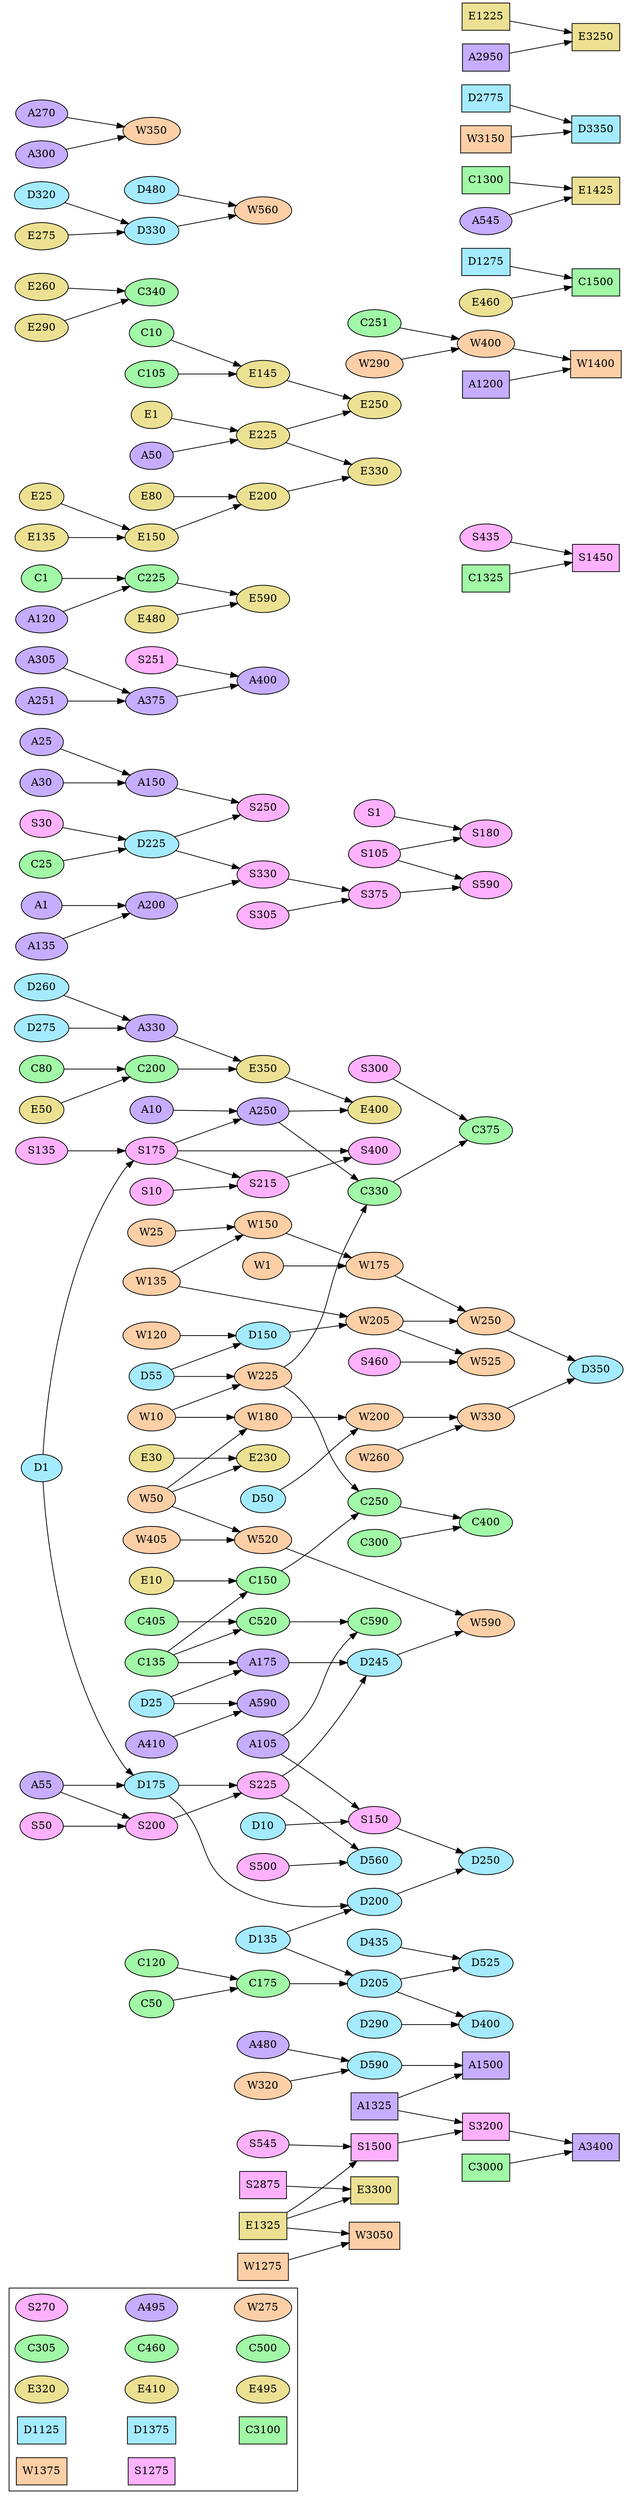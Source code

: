 digraph {
  rankdir = "LR";
  ranksep = 1;

  subgraph cluster_loners {
    S270 [style="filled", fillcolor="#FFB1FE"]
    C305 [style="filled", fillcolor="#A1F8A6"]
    C460 [style="filled", fillcolor="#A1F8A6"]
    C500 [style="filled", fillcolor="#A1F8A6"]
    A495 [style="filled", fillcolor="#C6ADFF"]
    W275 [style="filled", fillcolor="#FDCFA7"]
    E320 [style="filled", fillcolor="#ECE193"]
    E410 [style="filled", fillcolor="#ECE193"]
    E495 [style="filled", fillcolor="#ECE193"]
    node [shape="box"]
    D1375 [style="filled", fillcolor="#A5EBFF"]
    C3100 [style="filled", fillcolor="#A1F8A6"]
    D1125 [style="filled", fillcolor="#A5EBFF"]
    W1375 [style="filled", fillcolor="#FDCFA7"]
    S1275 [style="filled", fillcolor="#FFB1FE"]
    edge [style="invis"]
    C305 -> C460 -> C500
    E320 -> E410 -> E495
    S270 -> A495 -> W275
    D1125-> D1375 -> C3100
    W1375 -> S1275
  }

  subgraph spellcraft {
    node [style="filled", fillcolor="#FFB1FE"]
    S545; S225; S1; S460; S50
    S10; S375; S215; S250; S105
    S180; S135; S330; S175; S300
    S590; S251; S200; S400; S150
    S30; S500; S305; S435
    node [shape="box"]
    S3200; S1450; S2875; S1500
  }

  subgraph craftsmanship {
    node [style="filled", fillcolor="#A1F8A6"]
    C405; C520; C1; C25; C200; C120
    C175; C50; C10; C135; C225
    C375; C590; C400; C330; C251
    C80; C300; C250; C105; C340; C150
    node [shape="box"]
    C1500; C3000; C1300; C1325
  }

  subgraph divine {
    node [style="filled", fillcolor="#A5EBFF"]
    D10; D55; D330; D135; D260
    D175; D25; D320; D225; D1
    D245; D525; D435; D200; D205
    D590; D275; D250; D560; D350
    D150; D50; D400; D290; D480
    node [shape="box"]
    D3350; D2775; D1275
  }

  subgraph economics {
    node [style="filled", fillcolor="#ECE193"]
    E80; E30; E145; E460; E260
    E225; E290; E25; E1
    E480; E250; E350; E135; E275
    E10; E50; E200; E590; E400
    E230; E150; E330
    node [shape="box"]
    E1225; E1425; E3250; E1325; E3300
  }

  subgraph alchemy {
    node [style="filled", fillcolor="#C6ADFF"]
    A375; A175;A105; A305; A25; A400
    A50; A55; A10; A150; A250
    A1; A545; A135; A30; A410
    A120; A200; A270; A590; A480
    A251; A330; A300
    node [shape="box"]
    A2950; A3400; A1500; A1325; A1200
  }

  subgraph warfare {
    node [style="filled", fillcolor="#FDCFA7"]
    W180; W250; W560; W175; W225
    W525; W400; W135; W10; W320
    W150; W50; W350; W1; W205
    W520; W405; W200; W260; W25
    W290; W590; W330; W120
    node [shape="box"]
    W3050; W1400; W3150; W1275
  }

  D10 -> S150
  A105 -> S150
  D1 -> S175
  S135 -> S175
  S1 -> S180
  S105 -> S180
  S50 -> S200
  A55 -> S200
  S10 -> S215
  S175 -> S215
  D175 -> S225
  S200 -> S225
  D225 -> S250
  A150 -> S250
  A200 -> S330
  D225 -> S330
  S305 -> S375
  S330 -> S375
  S175 -> S400
  S215 -> S400
  S105 -> S590
  S375 -> S590
  S435 -> S1450
  C1325 -> S1450
  S545 -> S1500
  E1325 -> S1500
  A1325 -> S3200
  S1500 -> S3200
  E10 -> C150
  C135 -> C150
  C50 -> C175
  C120 -> C175
  E50 -> C200
  C80 -> C200
  C1 -> C225
  A120 -> C225
  C150 -> C250
  W225 -> C250
  W225 -> C330
  A250 -> C330
  E260 -> C340
  E290 -> C340
  S300 -> C375
  C330 -> C375
  C250 -> C400
  C300 -> C400
  C135 -> C520
  C405 -> C520
  A105 -> C590
  C520 -> C590
  E460 -> C1500
  D1275 -> C1500
  D55 -> D150
  W120 -> D150
  D1 -> D175
  A55 -> D175
  D135 -> D200
  D175 -> D200
  D135 -> D205
  C175 -> D205
  C25 -> D225
  S30 -> D225
  A175 -> D245
  S225 -> D245
  S150 -> D250
  D200 -> D250
  E275 -> D330
  D320 -> D330
  W250 -> D350
  W330 -> D350
  D205 -> D400
  D290 -> D400
  D205 -> D525
  D435 -> D525
  S225 -> D560
  S500 -> D560
  W320 -> D590
  A480 -> D590
  D2775 -> D3350
  W3150 -> D3350
  C10 -> E145
  C105 -> E145
  E135 -> E150
  E25 -> E150
  E150 -> E200
  E80 -> E200
  E1 -> E225
  A50 -> E225
  W50 -> E230
  E30 -> E230
  E225 -> E250
  E145 -> E250
  E200 -> E330
  E225 -> E330
  C200 -> E350
  A330 -> E350
  A250 -> E400
  E350 -> E400
  C225 -> E590
  E480 -> E590
  A545 -> E1425
  C1300 -> E1425
  E1225 -> E3250
  A2950 -> E3250
  E1325 -> E3300
  S2875 -> E3300
  A25 -> A150
  A30 -> A150
  D25 -> A175
  C135 -> A175
  A1 -> A200
  A135 -> A200
  A10 -> A250
  S175 -> A250
  D260 -> A330
  D275 -> A330
  A251 -> A375
  A305 -> A375
  S251 -> A400
  A375 -> A400
  D25 -> A590
  A410 -> A590
  D590 -> A1500
  A1325 -> A1500
  C3000 -> A3400
  S3200 -> A3400
  W25 -> W150
  W135 -> W150
  W1 -> W175
  W150 -> W175
  W10 -> W180
  W50 -> W180
  D50 -> W200
  W180 -> W200
  W135 -> W205
  D150 -> W205
  W10 -> W225
  D55 -> W225
  W175 -> W250
  W205 -> W250
  W200 -> W330
  W260 -> W330
  A300 -> W350
  A270 -> W350
  C251 -> W400
  W290 -> W400
  W50 -> W520
  W405 -> W520
  W205 -> W525
  S460 -> W525
  D330 -> W560
  D480 -> W560
  D245 -> W590
  W520 -> W590
  W400 -> W1400
  A1200 -> W1400
  W1275 -> W3050
  E1325 -> W3050

  {rank=min; A1}
  {rank=max; W1400; A3400; C1500; E3250; S1450; D3350; E1425}
}
